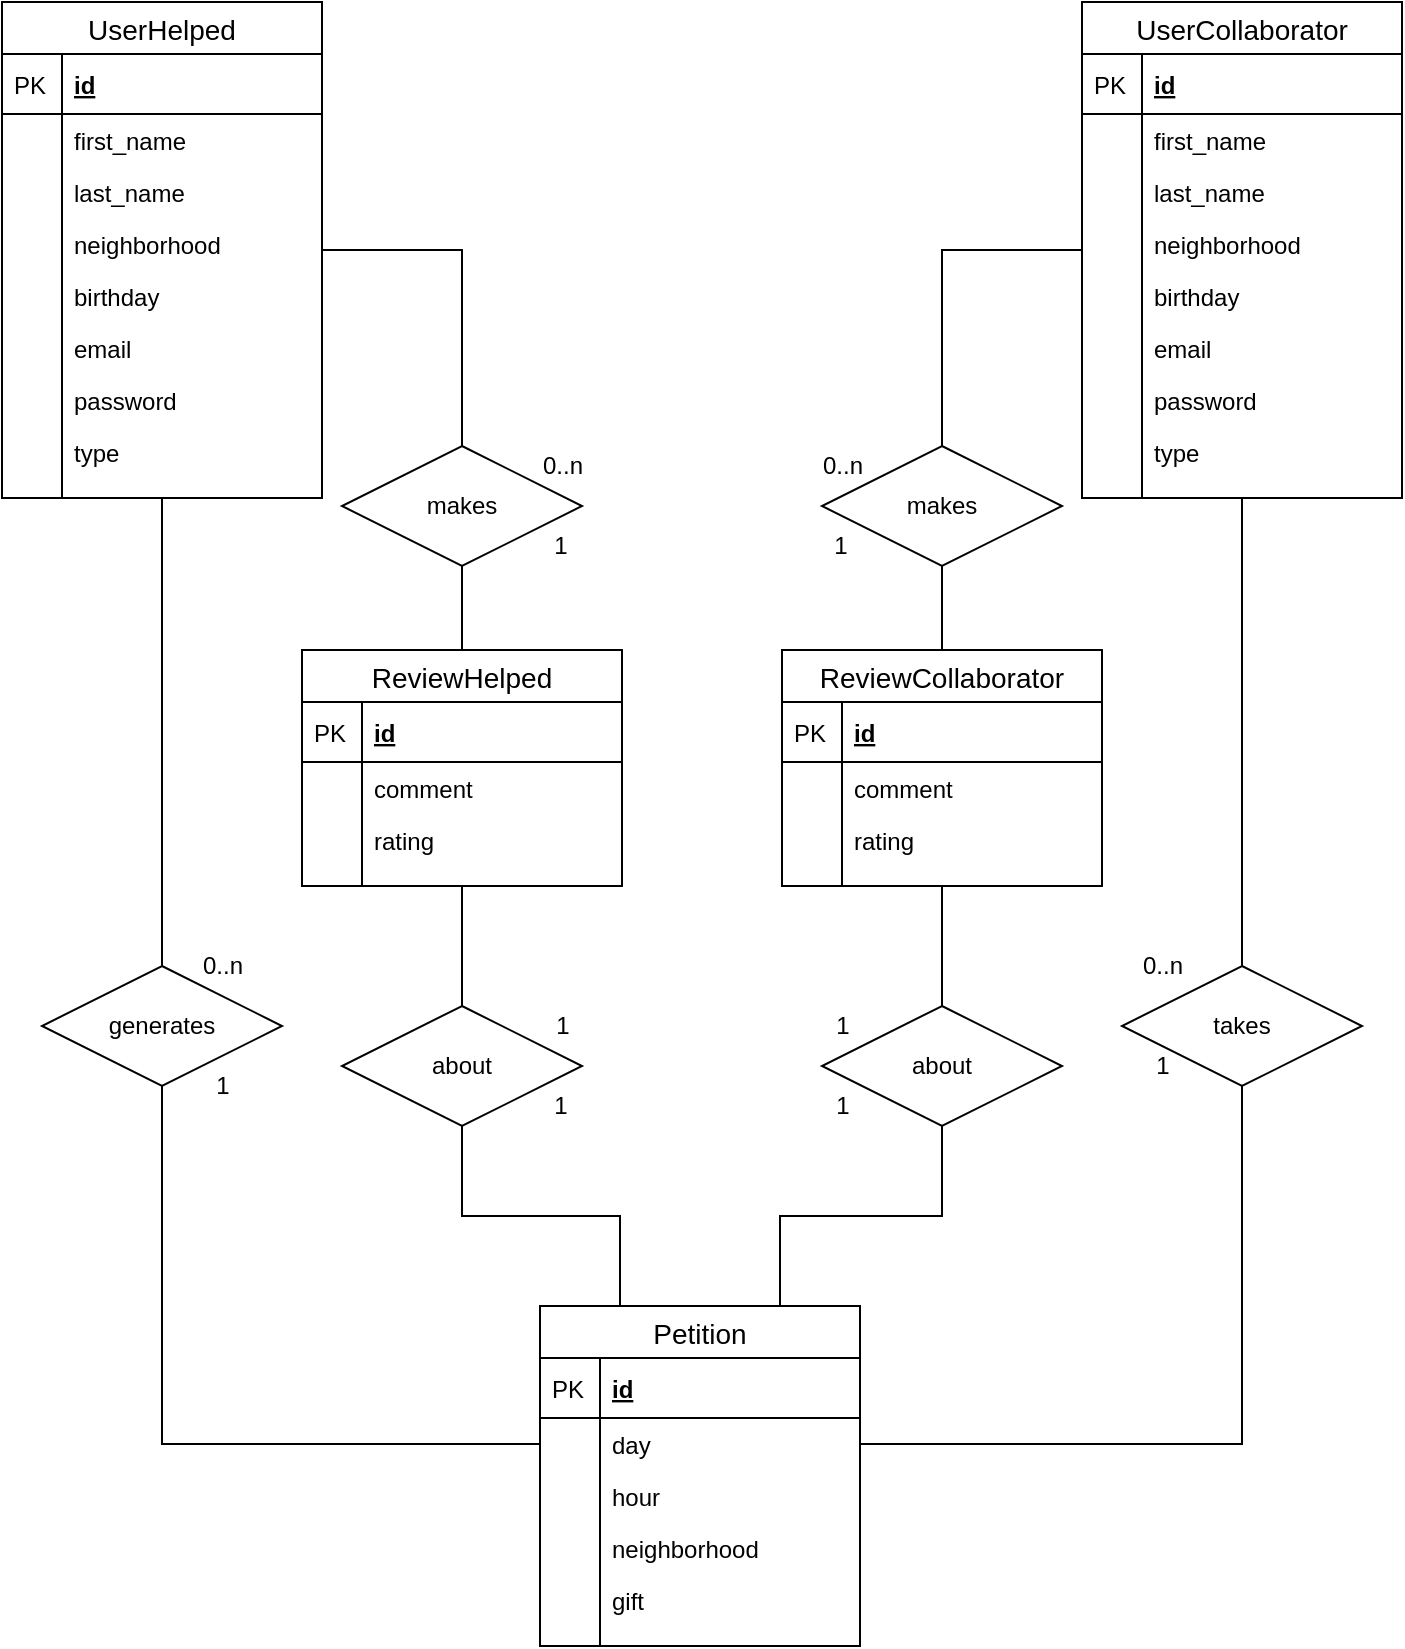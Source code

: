 <mxfile version="13.0.3" type="device"><diagram id="C5RBs43oDa-KdzZeNtuy" name="Page-1"><mxGraphModel dx="1335" dy="855" grid="1" gridSize="10" guides="1" tooltips="1" connect="1" arrows="1" fold="1" page="1" pageScale="1" pageWidth="827" pageHeight="1169" math="0" shadow="0"><root><mxCell id="WIyWlLk6GJQsqaUBKTNV-0"/><mxCell id="WIyWlLk6GJQsqaUBKTNV-1" parent="WIyWlLk6GJQsqaUBKTNV-0"/><mxCell id="f3C6N39xnUio38eXnWRF-38" style="edgeStyle=orthogonalEdgeStyle;rounded=0;orthogonalLoop=1;jettySize=auto;html=1;entryX=0;entryY=0.5;entryDx=0;entryDy=0;endArrow=none;endFill=0;" parent="WIyWlLk6GJQsqaUBKTNV-1" source="f3C6N39xnUio38eXnWRF-17" target="f3C6N39xnUio38eXnWRF-21" edge="1"><mxGeometry relative="1" as="geometry"/></mxCell><mxCell id="kAIzvlFUd5-eY4cflLXo-17" style="edgeStyle=orthogonalEdgeStyle;rounded=0;orthogonalLoop=1;jettySize=auto;html=1;endArrow=none;endFill=0;" parent="WIyWlLk6GJQsqaUBKTNV-1" source="f3C6N39xnUio38eXnWRF-17" target="f3C6N39xnUio38eXnWRF-0" edge="1"><mxGeometry relative="1" as="geometry"/></mxCell><mxCell id="f3C6N39xnUio38eXnWRF-17" value="generates" style="shape=rhombus;perimeter=rhombusPerimeter;whiteSpace=wrap;html=1;align=center;" parent="WIyWlLk6GJQsqaUBKTNV-1" vertex="1"><mxGeometry x="91" y="760" width="120" height="60" as="geometry"/></mxCell><mxCell id="f3C6N39xnUio38eXnWRF-43" style="edgeStyle=orthogonalEdgeStyle;rounded=0;orthogonalLoop=1;jettySize=auto;html=1;entryX=1;entryY=0.5;entryDx=0;entryDy=0;endArrow=none;endFill=0;" parent="WIyWlLk6GJQsqaUBKTNV-1" source="f3C6N39xnUio38eXnWRF-35" target="f3C6N39xnUio38eXnWRF-21" edge="1"><mxGeometry relative="1" as="geometry"/></mxCell><mxCell id="kAIzvlFUd5-eY4cflLXo-47" style="edgeStyle=orthogonalEdgeStyle;rounded=0;orthogonalLoop=1;jettySize=auto;html=1;exitX=0.5;exitY=0;exitDx=0;exitDy=0;endArrow=none;endFill=0;" parent="WIyWlLk6GJQsqaUBKTNV-1" source="f3C6N39xnUio38eXnWRF-35" target="kAIzvlFUd5-eY4cflLXo-0" edge="1"><mxGeometry relative="1" as="geometry"/></mxCell><mxCell id="f3C6N39xnUio38eXnWRF-35" value="takes" style="shape=rhombus;perimeter=rhombusPerimeter;whiteSpace=wrap;html=1;align=center;" parent="WIyWlLk6GJQsqaUBKTNV-1" vertex="1"><mxGeometry x="631" y="760" width="120" height="60" as="geometry"/></mxCell><mxCell id="kAIzvlFUd5-eY4cflLXo-40" style="edgeStyle=orthogonalEdgeStyle;rounded=0;orthogonalLoop=1;jettySize=auto;html=1;exitX=0.5;exitY=0;exitDx=0;exitDy=0;endArrow=none;endFill=0;" parent="WIyWlLk6GJQsqaUBKTNV-1" source="f3C6N39xnUio38eXnWRF-44" target="f3C6N39xnUio38eXnWRF-46" edge="1"><mxGeometry relative="1" as="geometry"/></mxCell><mxCell id="f3C6N39xnUio38eXnWRF-44" value="about" style="shape=rhombus;perimeter=rhombusPerimeter;whiteSpace=wrap;html=1;align=center;" parent="WIyWlLk6GJQsqaUBKTNV-1" vertex="1"><mxGeometry x="241" y="780" width="120" height="60" as="geometry"/></mxCell><mxCell id="f3C6N39xnUio38eXnWRF-58" style="edgeStyle=orthogonalEdgeStyle;rounded=0;orthogonalLoop=1;jettySize=auto;html=1;entryX=0.5;entryY=0;entryDx=0;entryDy=0;endArrow=none;endFill=0;" parent="WIyWlLk6GJQsqaUBKTNV-1" source="f3C6N39xnUio38eXnWRF-56" target="f3C6N39xnUio38eXnWRF-46" edge="1"><mxGeometry relative="1" as="geometry"/></mxCell><mxCell id="kAIzvlFUd5-eY4cflLXo-49" style="edgeStyle=orthogonalEdgeStyle;rounded=0;orthogonalLoop=1;jettySize=auto;html=1;exitX=0.5;exitY=0;exitDx=0;exitDy=0;endArrow=none;endFill=0;" parent="WIyWlLk6GJQsqaUBKTNV-1" source="f3C6N39xnUio38eXnWRF-56" target="f3C6N39xnUio38eXnWRF-0" edge="1"><mxGeometry relative="1" as="geometry"/></mxCell><mxCell id="f3C6N39xnUio38eXnWRF-56" value="makes" style="shape=rhombus;perimeter=rhombusPerimeter;whiteSpace=wrap;html=1;align=center;" parent="WIyWlLk6GJQsqaUBKTNV-1" vertex="1"><mxGeometry x="241" y="500" width="120" height="60" as="geometry"/></mxCell><mxCell id="f3C6N39xnUio38eXnWRF-59" value="0..n" style="text;html=1;align=center;verticalAlign=middle;resizable=0;points=[];autosize=1;" parent="WIyWlLk6GJQsqaUBKTNV-1" vertex="1"><mxGeometry x="331" y="500" width="40" height="20" as="geometry"/></mxCell><mxCell id="f3C6N39xnUio38eXnWRF-61" value="1" style="text;html=1;align=center;verticalAlign=middle;resizable=0;points=[];autosize=1;" parent="WIyWlLk6GJQsqaUBKTNV-1" vertex="1"><mxGeometry x="340" y="540" width="20" height="20" as="geometry"/></mxCell><mxCell id="f3C6N39xnUio38eXnWRF-64" value="1" style="text;html=1;align=center;verticalAlign=middle;resizable=0;points=[];autosize=1;" parent="WIyWlLk6GJQsqaUBKTNV-1" vertex="1"><mxGeometry x="340" y="820" width="20" height="20" as="geometry"/></mxCell><mxCell id="f3C6N39xnUio38eXnWRF-65" value="1" style="text;html=1;align=center;verticalAlign=middle;resizable=0;points=[];autosize=1;rotation=0;" parent="WIyWlLk6GJQsqaUBKTNV-1" vertex="1"><mxGeometry x="341" y="780" width="20" height="20" as="geometry"/></mxCell><mxCell id="f3C6N39xnUio38eXnWRF-66" value="0..n" style="text;html=1;align=center;verticalAlign=middle;resizable=0;points=[];autosize=1;" parent="WIyWlLk6GJQsqaUBKTNV-1" vertex="1"><mxGeometry x="631" y="750" width="40" height="20" as="geometry"/></mxCell><mxCell id="f3C6N39xnUio38eXnWRF-67" value="1" style="text;html=1;align=center;verticalAlign=middle;resizable=0;points=[];autosize=1;" parent="WIyWlLk6GJQsqaUBKTNV-1" vertex="1"><mxGeometry x="641" y="800" width="20" height="20" as="geometry"/></mxCell><mxCell id="f3C6N39xnUio38eXnWRF-68" value="0..n" style="text;html=1;align=center;verticalAlign=middle;resizable=0;points=[];autosize=1;" parent="WIyWlLk6GJQsqaUBKTNV-1" vertex="1"><mxGeometry x="161" y="750" width="40" height="20" as="geometry"/></mxCell><mxCell id="f3C6N39xnUio38eXnWRF-69" value="1" style="text;html=1;align=center;verticalAlign=middle;resizable=0;points=[];autosize=1;" parent="WIyWlLk6GJQsqaUBKTNV-1" vertex="1"><mxGeometry x="171" y="810" width="20" height="20" as="geometry"/></mxCell><mxCell id="kAIzvlFUd5-eY4cflLXo-36" style="edgeStyle=orthogonalEdgeStyle;rounded=0;orthogonalLoop=1;jettySize=auto;html=1;exitX=0.25;exitY=0;exitDx=0;exitDy=0;entryX=0.5;entryY=1;entryDx=0;entryDy=0;endArrow=none;endFill=0;" parent="WIyWlLk6GJQsqaUBKTNV-1" source="f3C6N39xnUio38eXnWRF-18" target="f3C6N39xnUio38eXnWRF-44" edge="1"><mxGeometry relative="1" as="geometry"/></mxCell><mxCell id="kAIzvlFUd5-eY4cflLXo-46" style="edgeStyle=orthogonalEdgeStyle;rounded=0;orthogonalLoop=1;jettySize=auto;html=1;exitX=0.75;exitY=0;exitDx=0;exitDy=0;entryX=0.5;entryY=1;entryDx=0;entryDy=0;endArrow=none;endFill=0;" parent="WIyWlLk6GJQsqaUBKTNV-1" source="f3C6N39xnUio38eXnWRF-18" target="kAIzvlFUd5-eY4cflLXo-37" edge="1"><mxGeometry relative="1" as="geometry"/></mxCell><mxCell id="f3C6N39xnUio38eXnWRF-18" value="Petition" style="swimlane;fontStyle=0;childLayout=stackLayout;horizontal=1;startSize=26;horizontalStack=0;resizeParent=1;resizeParentMax=0;resizeLast=0;collapsible=1;marginBottom=0;align=center;fontSize=14;" parent="WIyWlLk6GJQsqaUBKTNV-1" vertex="1"><mxGeometry x="340" y="930" width="160" height="170" as="geometry"/></mxCell><mxCell id="f3C6N39xnUio38eXnWRF-19" value="id" style="shape=partialRectangle;top=0;left=0;right=0;bottom=1;align=left;verticalAlign=middle;fillColor=none;spacingLeft=34;spacingRight=4;overflow=hidden;rotatable=0;points=[[0,0.5],[1,0.5]];portConstraint=eastwest;dropTarget=0;fontStyle=5;fontSize=12;" parent="f3C6N39xnUio38eXnWRF-18" vertex="1"><mxGeometry y="26" width="160" height="30" as="geometry"/></mxCell><mxCell id="f3C6N39xnUio38eXnWRF-20" value="PK" style="shape=partialRectangle;top=0;left=0;bottom=0;fillColor=none;align=left;verticalAlign=middle;spacingLeft=4;spacingRight=4;overflow=hidden;rotatable=0;points=[];portConstraint=eastwest;part=1;fontSize=12;" parent="f3C6N39xnUio38eXnWRF-19" vertex="1" connectable="0"><mxGeometry width="30" height="30" as="geometry"/></mxCell><mxCell id="f3C6N39xnUio38eXnWRF-21" value="day" style="shape=partialRectangle;top=0;left=0;right=0;bottom=0;align=left;verticalAlign=top;fillColor=none;spacingLeft=34;spacingRight=4;overflow=hidden;rotatable=0;points=[[0,0.5],[1,0.5]];portConstraint=eastwest;dropTarget=0;fontSize=12;" parent="f3C6N39xnUio38eXnWRF-18" vertex="1"><mxGeometry y="56" width="160" height="26" as="geometry"/></mxCell><mxCell id="f3C6N39xnUio38eXnWRF-22" value="" style="shape=partialRectangle;top=0;left=0;bottom=0;fillColor=none;align=left;verticalAlign=top;spacingLeft=4;spacingRight=4;overflow=hidden;rotatable=0;points=[];portConstraint=eastwest;part=1;fontSize=12;" parent="f3C6N39xnUio38eXnWRF-21" vertex="1" connectable="0"><mxGeometry width="30" height="26" as="geometry"/></mxCell><mxCell id="f3C6N39xnUio38eXnWRF-23" value="hour" style="shape=partialRectangle;top=0;left=0;right=0;bottom=0;align=left;verticalAlign=top;fillColor=none;spacingLeft=34;spacingRight=4;overflow=hidden;rotatable=0;points=[[0,0.5],[1,0.5]];portConstraint=eastwest;dropTarget=0;fontSize=12;" parent="f3C6N39xnUio38eXnWRF-18" vertex="1"><mxGeometry y="82" width="160" height="26" as="geometry"/></mxCell><mxCell id="f3C6N39xnUio38eXnWRF-24" value="" style="shape=partialRectangle;top=0;left=0;bottom=0;fillColor=none;align=left;verticalAlign=top;spacingLeft=4;spacingRight=4;overflow=hidden;rotatable=0;points=[];portConstraint=eastwest;part=1;fontSize=12;" parent="f3C6N39xnUio38eXnWRF-23" vertex="1" connectable="0"><mxGeometry width="30" height="26" as="geometry"/></mxCell><mxCell id="rt8wjHY4T3SGB63B9GJ3-4" value="neighborhood" style="shape=partialRectangle;top=0;left=0;right=0;bottom=0;align=left;verticalAlign=top;fillColor=none;spacingLeft=34;spacingRight=4;overflow=hidden;rotatable=0;points=[[0,0.5],[1,0.5]];portConstraint=eastwest;dropTarget=0;fontSize=12;" parent="f3C6N39xnUio38eXnWRF-18" vertex="1"><mxGeometry y="108" width="160" height="26" as="geometry"/></mxCell><mxCell id="rt8wjHY4T3SGB63B9GJ3-5" value="" style="shape=partialRectangle;top=0;left=0;bottom=0;fillColor=none;align=left;verticalAlign=top;spacingLeft=4;spacingRight=4;overflow=hidden;rotatable=0;points=[];portConstraint=eastwest;part=1;fontSize=12;" parent="rt8wjHY4T3SGB63B9GJ3-4" vertex="1" connectable="0"><mxGeometry width="30" height="26" as="geometry"/></mxCell><mxCell id="spzThq7aui8sDlk8ZXO5-0" value="gift" style="shape=partialRectangle;top=0;left=0;right=0;bottom=0;align=left;verticalAlign=top;fillColor=none;spacingLeft=34;spacingRight=4;overflow=hidden;rotatable=0;points=[[0,0.5],[1,0.5]];portConstraint=eastwest;dropTarget=0;fontSize=12;" parent="f3C6N39xnUio38eXnWRF-18" vertex="1"><mxGeometry y="134" width="160" height="26" as="geometry"/></mxCell><mxCell id="spzThq7aui8sDlk8ZXO5-1" value="" style="shape=partialRectangle;top=0;left=0;bottom=0;fillColor=none;align=left;verticalAlign=top;spacingLeft=4;spacingRight=4;overflow=hidden;rotatable=0;points=[];portConstraint=eastwest;part=1;fontSize=12;" parent="spzThq7aui8sDlk8ZXO5-0" vertex="1" connectable="0"><mxGeometry width="30" height="26" as="geometry"/></mxCell><mxCell id="f3C6N39xnUio38eXnWRF-33" value="" style="shape=partialRectangle;top=0;left=0;right=0;bottom=0;align=left;verticalAlign=top;fillColor=none;spacingLeft=34;spacingRight=4;overflow=hidden;rotatable=0;points=[[0,0.5],[1,0.5]];portConstraint=eastwest;dropTarget=0;fontSize=12;" parent="f3C6N39xnUio38eXnWRF-18" vertex="1"><mxGeometry y="160" width="160" height="10" as="geometry"/></mxCell><mxCell id="f3C6N39xnUio38eXnWRF-34" value="" style="shape=partialRectangle;top=0;left=0;bottom=0;fillColor=none;align=left;verticalAlign=top;spacingLeft=4;spacingRight=4;overflow=hidden;rotatable=0;points=[];portConstraint=eastwest;part=1;fontSize=12;" parent="f3C6N39xnUio38eXnWRF-33" vertex="1" connectable="0"><mxGeometry width="30" height="10" as="geometry"/></mxCell><mxCell id="kAIzvlFUd5-eY4cflLXo-41" style="edgeStyle=orthogonalEdgeStyle;rounded=0;orthogonalLoop=1;jettySize=auto;html=1;exitX=0.5;exitY=0;exitDx=0;exitDy=0;endArrow=none;endFill=0;" parent="WIyWlLk6GJQsqaUBKTNV-1" source="kAIzvlFUd5-eY4cflLXo-37" target="kAIzvlFUd5-eY4cflLXo-20" edge="1"><mxGeometry relative="1" as="geometry"/></mxCell><mxCell id="kAIzvlFUd5-eY4cflLXo-37" value="about" style="shape=rhombus;perimeter=rhombusPerimeter;whiteSpace=wrap;html=1;align=center;" parent="WIyWlLk6GJQsqaUBKTNV-1" vertex="1"><mxGeometry x="481" y="780" width="120" height="60" as="geometry"/></mxCell><mxCell id="kAIzvlFUd5-eY4cflLXo-38" value="1" style="text;html=1;align=center;verticalAlign=middle;resizable=0;points=[];autosize=1;" parent="WIyWlLk6GJQsqaUBKTNV-1" vertex="1"><mxGeometry x="481" y="820" width="20" height="20" as="geometry"/></mxCell><mxCell id="kAIzvlFUd5-eY4cflLXo-39" value="1" style="text;html=1;align=center;verticalAlign=middle;resizable=0;points=[];autosize=1;rotation=0;" parent="WIyWlLk6GJQsqaUBKTNV-1" vertex="1"><mxGeometry x="481" y="780" width="20" height="20" as="geometry"/></mxCell><mxCell id="f3C6N39xnUio38eXnWRF-46" value="ReviewHelped" style="swimlane;fontStyle=0;childLayout=stackLayout;horizontal=1;startSize=26;horizontalStack=0;resizeParent=1;resizeParentMax=0;resizeLast=0;collapsible=1;marginBottom=0;align=center;fontSize=14;" parent="WIyWlLk6GJQsqaUBKTNV-1" vertex="1"><mxGeometry x="221" y="602" width="160" height="118" as="geometry"/></mxCell><mxCell id="f3C6N39xnUio38eXnWRF-47" value="id" style="shape=partialRectangle;top=0;left=0;right=0;bottom=1;align=left;verticalAlign=middle;fillColor=none;spacingLeft=34;spacingRight=4;overflow=hidden;rotatable=0;points=[[0,0.5],[1,0.5]];portConstraint=eastwest;dropTarget=0;fontStyle=5;fontSize=12;" parent="f3C6N39xnUio38eXnWRF-46" vertex="1"><mxGeometry y="26" width="160" height="30" as="geometry"/></mxCell><mxCell id="f3C6N39xnUio38eXnWRF-48" value="PK" style="shape=partialRectangle;top=0;left=0;bottom=0;fillColor=none;align=left;verticalAlign=middle;spacingLeft=4;spacingRight=4;overflow=hidden;rotatable=0;points=[];portConstraint=eastwest;part=1;fontSize=12;" parent="f3C6N39xnUio38eXnWRF-47" vertex="1" connectable="0"><mxGeometry width="30" height="30" as="geometry"/></mxCell><mxCell id="f3C6N39xnUio38eXnWRF-49" value="comment" style="shape=partialRectangle;top=0;left=0;right=0;bottom=0;align=left;verticalAlign=top;fillColor=none;spacingLeft=34;spacingRight=4;overflow=hidden;rotatable=0;points=[[0,0.5],[1,0.5]];portConstraint=eastwest;dropTarget=0;fontSize=12;" parent="f3C6N39xnUio38eXnWRF-46" vertex="1"><mxGeometry y="56" width="160" height="26" as="geometry"/></mxCell><mxCell id="f3C6N39xnUio38eXnWRF-50" value="" style="shape=partialRectangle;top=0;left=0;bottom=0;fillColor=none;align=left;verticalAlign=top;spacingLeft=4;spacingRight=4;overflow=hidden;rotatable=0;points=[];portConstraint=eastwest;part=1;fontSize=12;" parent="f3C6N39xnUio38eXnWRF-49" vertex="1" connectable="0"><mxGeometry width="30" height="26" as="geometry"/></mxCell><mxCell id="f3C6N39xnUio38eXnWRF-51" value="rating" style="shape=partialRectangle;top=0;left=0;right=0;bottom=0;align=left;verticalAlign=top;fillColor=none;spacingLeft=34;spacingRight=4;overflow=hidden;rotatable=0;points=[[0,0.5],[1,0.5]];portConstraint=eastwest;dropTarget=0;fontSize=12;" parent="f3C6N39xnUio38eXnWRF-46" vertex="1"><mxGeometry y="82" width="160" height="26" as="geometry"/></mxCell><mxCell id="f3C6N39xnUio38eXnWRF-52" value="" style="shape=partialRectangle;top=0;left=0;bottom=0;fillColor=none;align=left;verticalAlign=top;spacingLeft=4;spacingRight=4;overflow=hidden;rotatable=0;points=[];portConstraint=eastwest;part=1;fontSize=12;" parent="f3C6N39xnUio38eXnWRF-51" vertex="1" connectable="0"><mxGeometry width="30" height="26" as="geometry"/></mxCell><mxCell id="f3C6N39xnUio38eXnWRF-53" value="" style="shape=partialRectangle;top=0;left=0;right=0;bottom=0;align=left;verticalAlign=top;fillColor=none;spacingLeft=34;spacingRight=4;overflow=hidden;rotatable=0;points=[[0,0.5],[1,0.5]];portConstraint=eastwest;dropTarget=0;fontSize=12;" parent="f3C6N39xnUio38eXnWRF-46" vertex="1"><mxGeometry y="108" width="160" height="10" as="geometry"/></mxCell><mxCell id="f3C6N39xnUio38eXnWRF-54" value="" style="shape=partialRectangle;top=0;left=0;bottom=0;fillColor=none;align=left;verticalAlign=top;spacingLeft=4;spacingRight=4;overflow=hidden;rotatable=0;points=[];portConstraint=eastwest;part=1;fontSize=12;" parent="f3C6N39xnUio38eXnWRF-53" vertex="1" connectable="0"><mxGeometry width="30" height="10" as="geometry"/></mxCell><mxCell id="kAIzvlFUd5-eY4cflLXo-45" style="edgeStyle=orthogonalEdgeStyle;rounded=0;orthogonalLoop=1;jettySize=auto;html=1;exitX=0.5;exitY=0;exitDx=0;exitDy=0;entryX=0.5;entryY=1;entryDx=0;entryDy=0;endArrow=none;endFill=0;" parent="WIyWlLk6GJQsqaUBKTNV-1" source="kAIzvlFUd5-eY4cflLXo-20" target="kAIzvlFUd5-eY4cflLXo-42" edge="1"><mxGeometry relative="1" as="geometry"/></mxCell><mxCell id="kAIzvlFUd5-eY4cflLXo-20" value="ReviewCollaborator" style="swimlane;fontStyle=0;childLayout=stackLayout;horizontal=1;startSize=26;horizontalStack=0;resizeParent=1;resizeParentMax=0;resizeLast=0;collapsible=1;marginBottom=0;align=center;fontSize=14;" parent="WIyWlLk6GJQsqaUBKTNV-1" vertex="1"><mxGeometry x="461" y="602" width="160" height="118" as="geometry"/></mxCell><mxCell id="kAIzvlFUd5-eY4cflLXo-21" value="id" style="shape=partialRectangle;top=0;left=0;right=0;bottom=1;align=left;verticalAlign=middle;fillColor=none;spacingLeft=34;spacingRight=4;overflow=hidden;rotatable=0;points=[[0,0.5],[1,0.5]];portConstraint=eastwest;dropTarget=0;fontStyle=5;fontSize=12;" parent="kAIzvlFUd5-eY4cflLXo-20" vertex="1"><mxGeometry y="26" width="160" height="30" as="geometry"/></mxCell><mxCell id="kAIzvlFUd5-eY4cflLXo-22" value="PK" style="shape=partialRectangle;top=0;left=0;bottom=0;fillColor=none;align=left;verticalAlign=middle;spacingLeft=4;spacingRight=4;overflow=hidden;rotatable=0;points=[];portConstraint=eastwest;part=1;fontSize=12;" parent="kAIzvlFUd5-eY4cflLXo-21" vertex="1" connectable="0"><mxGeometry width="30" height="30" as="geometry"/></mxCell><mxCell id="kAIzvlFUd5-eY4cflLXo-23" value="comment" style="shape=partialRectangle;top=0;left=0;right=0;bottom=0;align=left;verticalAlign=top;fillColor=none;spacingLeft=34;spacingRight=4;overflow=hidden;rotatable=0;points=[[0,0.5],[1,0.5]];portConstraint=eastwest;dropTarget=0;fontSize=12;" parent="kAIzvlFUd5-eY4cflLXo-20" vertex="1"><mxGeometry y="56" width="160" height="26" as="geometry"/></mxCell><mxCell id="kAIzvlFUd5-eY4cflLXo-24" value="" style="shape=partialRectangle;top=0;left=0;bottom=0;fillColor=none;align=left;verticalAlign=top;spacingLeft=4;spacingRight=4;overflow=hidden;rotatable=0;points=[];portConstraint=eastwest;part=1;fontSize=12;" parent="kAIzvlFUd5-eY4cflLXo-23" vertex="1" connectable="0"><mxGeometry width="30" height="26" as="geometry"/></mxCell><mxCell id="kAIzvlFUd5-eY4cflLXo-25" value="rating" style="shape=partialRectangle;top=0;left=0;right=0;bottom=0;align=left;verticalAlign=top;fillColor=none;spacingLeft=34;spacingRight=4;overflow=hidden;rotatable=0;points=[[0,0.5],[1,0.5]];portConstraint=eastwest;dropTarget=0;fontSize=12;" parent="kAIzvlFUd5-eY4cflLXo-20" vertex="1"><mxGeometry y="82" width="160" height="26" as="geometry"/></mxCell><mxCell id="kAIzvlFUd5-eY4cflLXo-26" value="" style="shape=partialRectangle;top=0;left=0;bottom=0;fillColor=none;align=left;verticalAlign=top;spacingLeft=4;spacingRight=4;overflow=hidden;rotatable=0;points=[];portConstraint=eastwest;part=1;fontSize=12;" parent="kAIzvlFUd5-eY4cflLXo-25" vertex="1" connectable="0"><mxGeometry width="30" height="26" as="geometry"/></mxCell><mxCell id="kAIzvlFUd5-eY4cflLXo-27" value="" style="shape=partialRectangle;top=0;left=0;right=0;bottom=0;align=left;verticalAlign=top;fillColor=none;spacingLeft=34;spacingRight=4;overflow=hidden;rotatable=0;points=[[0,0.5],[1,0.5]];portConstraint=eastwest;dropTarget=0;fontSize=12;" parent="kAIzvlFUd5-eY4cflLXo-20" vertex="1"><mxGeometry y="108" width="160" height="10" as="geometry"/></mxCell><mxCell id="kAIzvlFUd5-eY4cflLXo-28" value="" style="shape=partialRectangle;top=0;left=0;bottom=0;fillColor=none;align=left;verticalAlign=top;spacingLeft=4;spacingRight=4;overflow=hidden;rotatable=0;points=[];portConstraint=eastwest;part=1;fontSize=12;" parent="kAIzvlFUd5-eY4cflLXo-27" vertex="1" connectable="0"><mxGeometry width="30" height="10" as="geometry"/></mxCell><mxCell id="kAIzvlFUd5-eY4cflLXo-48" style="edgeStyle=orthogonalEdgeStyle;rounded=0;orthogonalLoop=1;jettySize=auto;html=1;exitX=0.5;exitY=0;exitDx=0;exitDy=0;endArrow=none;endFill=0;" parent="WIyWlLk6GJQsqaUBKTNV-1" source="kAIzvlFUd5-eY4cflLXo-42" target="kAIzvlFUd5-eY4cflLXo-0" edge="1"><mxGeometry relative="1" as="geometry"/></mxCell><mxCell id="kAIzvlFUd5-eY4cflLXo-42" value="makes" style="shape=rhombus;perimeter=rhombusPerimeter;whiteSpace=wrap;html=1;align=center;" parent="WIyWlLk6GJQsqaUBKTNV-1" vertex="1"><mxGeometry x="481" y="500" width="120" height="60" as="geometry"/></mxCell><mxCell id="kAIzvlFUd5-eY4cflLXo-43" value="0..n" style="text;html=1;align=center;verticalAlign=middle;resizable=0;points=[];autosize=1;" parent="WIyWlLk6GJQsqaUBKTNV-1" vertex="1"><mxGeometry x="471" y="500" width="40" height="20" as="geometry"/></mxCell><mxCell id="kAIzvlFUd5-eY4cflLXo-44" value="1" style="text;html=1;align=center;verticalAlign=middle;resizable=0;points=[];autosize=1;" parent="WIyWlLk6GJQsqaUBKTNV-1" vertex="1"><mxGeometry x="480" y="540" width="20" height="20" as="geometry"/></mxCell><mxCell id="f3C6N39xnUio38eXnWRF-0" value="UserHelped" style="swimlane;fontStyle=0;childLayout=stackLayout;horizontal=1;startSize=26;horizontalStack=0;resizeParent=1;resizeParentMax=0;resizeLast=0;collapsible=1;marginBottom=0;align=center;fontSize=14;" parent="WIyWlLk6GJQsqaUBKTNV-1" vertex="1"><mxGeometry x="71" y="278" width="160" height="248" as="geometry"/></mxCell><mxCell id="f3C6N39xnUio38eXnWRF-1" value="id" style="shape=partialRectangle;top=0;left=0;right=0;bottom=1;align=left;verticalAlign=middle;fillColor=none;spacingLeft=34;spacingRight=4;overflow=hidden;rotatable=0;points=[[0,0.5],[1,0.5]];portConstraint=eastwest;dropTarget=0;fontStyle=5;fontSize=12;" parent="f3C6N39xnUio38eXnWRF-0" vertex="1"><mxGeometry y="26" width="160" height="30" as="geometry"/></mxCell><mxCell id="f3C6N39xnUio38eXnWRF-2" value="PK" style="shape=partialRectangle;top=0;left=0;bottom=0;fillColor=none;align=left;verticalAlign=middle;spacingLeft=4;spacingRight=4;overflow=hidden;rotatable=0;points=[];portConstraint=eastwest;part=1;fontSize=12;" parent="f3C6N39xnUio38eXnWRF-1" vertex="1" connectable="0"><mxGeometry width="30" height="30" as="geometry"/></mxCell><mxCell id="f3C6N39xnUio38eXnWRF-3" value="first_name" style="shape=partialRectangle;top=0;left=0;right=0;bottom=0;align=left;verticalAlign=top;fillColor=none;spacingLeft=34;spacingRight=4;overflow=hidden;rotatable=0;points=[[0,0.5],[1,0.5]];portConstraint=eastwest;dropTarget=0;fontSize=12;" parent="f3C6N39xnUio38eXnWRF-0" vertex="1"><mxGeometry y="56" width="160" height="26" as="geometry"/></mxCell><mxCell id="f3C6N39xnUio38eXnWRF-4" value="" style="shape=partialRectangle;top=0;left=0;bottom=0;fillColor=none;align=left;verticalAlign=top;spacingLeft=4;spacingRight=4;overflow=hidden;rotatable=0;points=[];portConstraint=eastwest;part=1;fontSize=12;" parent="f3C6N39xnUio38eXnWRF-3" vertex="1" connectable="0"><mxGeometry width="30" height="26" as="geometry"/></mxCell><mxCell id="f3C6N39xnUio38eXnWRF-5" value="last_name" style="shape=partialRectangle;top=0;left=0;right=0;bottom=0;align=left;verticalAlign=top;fillColor=none;spacingLeft=34;spacingRight=4;overflow=hidden;rotatable=0;points=[[0,0.5],[1,0.5]];portConstraint=eastwest;dropTarget=0;fontSize=12;" parent="f3C6N39xnUio38eXnWRF-0" vertex="1"><mxGeometry y="82" width="160" height="26" as="geometry"/></mxCell><mxCell id="f3C6N39xnUio38eXnWRF-6" value="" style="shape=partialRectangle;top=0;left=0;bottom=0;fillColor=none;align=left;verticalAlign=top;spacingLeft=4;spacingRight=4;overflow=hidden;rotatable=0;points=[];portConstraint=eastwest;part=1;fontSize=12;" parent="f3C6N39xnUio38eXnWRF-5" vertex="1" connectable="0"><mxGeometry width="30" height="26" as="geometry"/></mxCell><mxCell id="rt8wjHY4T3SGB63B9GJ3-0" value="neighborhood" style="shape=partialRectangle;top=0;left=0;right=0;bottom=0;align=left;verticalAlign=top;fillColor=none;spacingLeft=34;spacingRight=4;overflow=hidden;rotatable=0;points=[[0,0.5],[1,0.5]];portConstraint=eastwest;dropTarget=0;fontSize=12;" parent="f3C6N39xnUio38eXnWRF-0" vertex="1"><mxGeometry y="108" width="160" height="26" as="geometry"/></mxCell><mxCell id="rt8wjHY4T3SGB63B9GJ3-1" value="" style="shape=partialRectangle;top=0;left=0;bottom=0;fillColor=none;align=left;verticalAlign=top;spacingLeft=4;spacingRight=4;overflow=hidden;rotatable=0;points=[];portConstraint=eastwest;part=1;fontSize=12;" parent="rt8wjHY4T3SGB63B9GJ3-0" vertex="1" connectable="0"><mxGeometry width="30" height="26" as="geometry"/></mxCell><mxCell id="f3C6N39xnUio38eXnWRF-7" value="birthday" style="shape=partialRectangle;top=0;left=0;right=0;bottom=0;align=left;verticalAlign=top;fillColor=none;spacingLeft=34;spacingRight=4;overflow=hidden;rotatable=0;points=[[0,0.5],[1,0.5]];portConstraint=eastwest;dropTarget=0;fontSize=12;" parent="f3C6N39xnUio38eXnWRF-0" vertex="1"><mxGeometry y="134" width="160" height="26" as="geometry"/></mxCell><mxCell id="f3C6N39xnUio38eXnWRF-8" value="" style="shape=partialRectangle;top=0;left=0;bottom=0;fillColor=none;align=left;verticalAlign=top;spacingLeft=4;spacingRight=4;overflow=hidden;rotatable=0;points=[];portConstraint=eastwest;part=1;fontSize=12;" parent="f3C6N39xnUio38eXnWRF-7" vertex="1" connectable="0"><mxGeometry width="30" height="26" as="geometry"/></mxCell><mxCell id="f3C6N39xnUio38eXnWRF-11" value="email" style="shape=partialRectangle;top=0;left=0;right=0;bottom=0;align=left;verticalAlign=top;fillColor=none;spacingLeft=34;spacingRight=4;overflow=hidden;rotatable=0;points=[[0,0.5],[1,0.5]];portConstraint=eastwest;dropTarget=0;fontSize=12;" parent="f3C6N39xnUio38eXnWRF-0" vertex="1"><mxGeometry y="160" width="160" height="26" as="geometry"/></mxCell><mxCell id="f3C6N39xnUio38eXnWRF-12" value="" style="shape=partialRectangle;top=0;left=0;bottom=0;fillColor=none;align=left;verticalAlign=top;spacingLeft=4;spacingRight=4;overflow=hidden;rotatable=0;points=[];portConstraint=eastwest;part=1;fontSize=12;" parent="f3C6N39xnUio38eXnWRF-11" vertex="1" connectable="0"><mxGeometry width="30" height="26" as="geometry"/></mxCell><mxCell id="f3C6N39xnUio38eXnWRF-13" value="password" style="shape=partialRectangle;top=0;left=0;right=0;bottom=0;align=left;verticalAlign=top;fillColor=none;spacingLeft=34;spacingRight=4;overflow=hidden;rotatable=0;points=[[0,0.5],[1,0.5]];portConstraint=eastwest;dropTarget=0;fontSize=12;" parent="f3C6N39xnUio38eXnWRF-0" vertex="1"><mxGeometry y="186" width="160" height="26" as="geometry"/></mxCell><mxCell id="f3C6N39xnUio38eXnWRF-14" value="" style="shape=partialRectangle;top=0;left=0;bottom=0;fillColor=none;align=left;verticalAlign=top;spacingLeft=4;spacingRight=4;overflow=hidden;rotatable=0;points=[];portConstraint=eastwest;part=1;fontSize=12;" parent="f3C6N39xnUio38eXnWRF-13" vertex="1" connectable="0"><mxGeometry width="30" height="26" as="geometry"/></mxCell><mxCell id="f3C6N39xnUio38eXnWRF-15" value="type" style="shape=partialRectangle;top=0;left=0;right=0;bottom=0;align=left;verticalAlign=top;fillColor=none;spacingLeft=34;spacingRight=4;overflow=hidden;rotatable=0;points=[[0,0.5],[1,0.5]];portConstraint=eastwest;dropTarget=0;fontSize=12;" parent="f3C6N39xnUio38eXnWRF-0" vertex="1"><mxGeometry y="212" width="160" height="26" as="geometry"/></mxCell><mxCell id="f3C6N39xnUio38eXnWRF-16" value="" style="shape=partialRectangle;top=0;left=0;bottom=0;fillColor=none;align=left;verticalAlign=top;spacingLeft=4;spacingRight=4;overflow=hidden;rotatable=0;points=[];portConstraint=eastwest;part=1;fontSize=12;" parent="f3C6N39xnUio38eXnWRF-15" vertex="1" connectable="0"><mxGeometry width="30" height="26" as="geometry"/></mxCell><mxCell id="f3C6N39xnUio38eXnWRF-9" value="" style="shape=partialRectangle;top=0;left=0;right=0;bottom=0;align=left;verticalAlign=top;fillColor=none;spacingLeft=34;spacingRight=4;overflow=hidden;rotatable=0;points=[[0,0.5],[1,0.5]];portConstraint=eastwest;dropTarget=0;fontSize=12;" parent="f3C6N39xnUio38eXnWRF-0" vertex="1"><mxGeometry y="238" width="160" height="10" as="geometry"/></mxCell><mxCell id="f3C6N39xnUio38eXnWRF-10" value="" style="shape=partialRectangle;top=0;left=0;bottom=0;fillColor=none;align=left;verticalAlign=top;spacingLeft=4;spacingRight=4;overflow=hidden;rotatable=0;points=[];portConstraint=eastwest;part=1;fontSize=12;" parent="f3C6N39xnUio38eXnWRF-9" vertex="1" connectable="0"><mxGeometry width="30" height="10" as="geometry"/></mxCell><mxCell id="kAIzvlFUd5-eY4cflLXo-0" value="UserCollaborator" style="swimlane;fontStyle=0;childLayout=stackLayout;horizontal=1;startSize=26;horizontalStack=0;resizeParent=1;resizeParentMax=0;resizeLast=0;collapsible=1;marginBottom=0;align=center;fontSize=14;" parent="WIyWlLk6GJQsqaUBKTNV-1" vertex="1"><mxGeometry x="611" y="278" width="160" height="248" as="geometry"/></mxCell><mxCell id="kAIzvlFUd5-eY4cflLXo-1" value="id" style="shape=partialRectangle;top=0;left=0;right=0;bottom=1;align=left;verticalAlign=middle;fillColor=none;spacingLeft=34;spacingRight=4;overflow=hidden;rotatable=0;points=[[0,0.5],[1,0.5]];portConstraint=eastwest;dropTarget=0;fontStyle=5;fontSize=12;" parent="kAIzvlFUd5-eY4cflLXo-0" vertex="1"><mxGeometry y="26" width="160" height="30" as="geometry"/></mxCell><mxCell id="kAIzvlFUd5-eY4cflLXo-2" value="PK" style="shape=partialRectangle;top=0;left=0;bottom=0;fillColor=none;align=left;verticalAlign=middle;spacingLeft=4;spacingRight=4;overflow=hidden;rotatable=0;points=[];portConstraint=eastwest;part=1;fontSize=12;" parent="kAIzvlFUd5-eY4cflLXo-1" vertex="1" connectable="0"><mxGeometry width="30" height="30" as="geometry"/></mxCell><mxCell id="kAIzvlFUd5-eY4cflLXo-3" value="first_name" style="shape=partialRectangle;top=0;left=0;right=0;bottom=0;align=left;verticalAlign=top;fillColor=none;spacingLeft=34;spacingRight=4;overflow=hidden;rotatable=0;points=[[0,0.5],[1,0.5]];portConstraint=eastwest;dropTarget=0;fontSize=12;" parent="kAIzvlFUd5-eY4cflLXo-0" vertex="1"><mxGeometry y="56" width="160" height="26" as="geometry"/></mxCell><mxCell id="kAIzvlFUd5-eY4cflLXo-4" value="" style="shape=partialRectangle;top=0;left=0;bottom=0;fillColor=none;align=left;verticalAlign=top;spacingLeft=4;spacingRight=4;overflow=hidden;rotatable=0;points=[];portConstraint=eastwest;part=1;fontSize=12;" parent="kAIzvlFUd5-eY4cflLXo-3" vertex="1" connectable="0"><mxGeometry width="30" height="26" as="geometry"/></mxCell><mxCell id="kAIzvlFUd5-eY4cflLXo-5" value="last_name" style="shape=partialRectangle;top=0;left=0;right=0;bottom=0;align=left;verticalAlign=top;fillColor=none;spacingLeft=34;spacingRight=4;overflow=hidden;rotatable=0;points=[[0,0.5],[1,0.5]];portConstraint=eastwest;dropTarget=0;fontSize=12;" parent="kAIzvlFUd5-eY4cflLXo-0" vertex="1"><mxGeometry y="82" width="160" height="26" as="geometry"/></mxCell><mxCell id="kAIzvlFUd5-eY4cflLXo-6" value="" style="shape=partialRectangle;top=0;left=0;bottom=0;fillColor=none;align=left;verticalAlign=top;spacingLeft=4;spacingRight=4;overflow=hidden;rotatable=0;points=[];portConstraint=eastwest;part=1;fontSize=12;" parent="kAIzvlFUd5-eY4cflLXo-5" vertex="1" connectable="0"><mxGeometry width="30" height="26" as="geometry"/></mxCell><mxCell id="rt8wjHY4T3SGB63B9GJ3-2" value="neighborhood" style="shape=partialRectangle;top=0;left=0;right=0;bottom=0;align=left;verticalAlign=top;fillColor=none;spacingLeft=34;spacingRight=4;overflow=hidden;rotatable=0;points=[[0,0.5],[1,0.5]];portConstraint=eastwest;dropTarget=0;fontSize=12;" parent="kAIzvlFUd5-eY4cflLXo-0" vertex="1"><mxGeometry y="108" width="160" height="26" as="geometry"/></mxCell><mxCell id="rt8wjHY4T3SGB63B9GJ3-3" value="" style="shape=partialRectangle;top=0;left=0;bottom=0;fillColor=none;align=left;verticalAlign=top;spacingLeft=4;spacingRight=4;overflow=hidden;rotatable=0;points=[];portConstraint=eastwest;part=1;fontSize=12;" parent="rt8wjHY4T3SGB63B9GJ3-2" vertex="1" connectable="0"><mxGeometry width="30" height="26" as="geometry"/></mxCell><mxCell id="kAIzvlFUd5-eY4cflLXo-7" value="birthday" style="shape=partialRectangle;top=0;left=0;right=0;bottom=0;align=left;verticalAlign=top;fillColor=none;spacingLeft=34;spacingRight=4;overflow=hidden;rotatable=0;points=[[0,0.5],[1,0.5]];portConstraint=eastwest;dropTarget=0;fontSize=12;" parent="kAIzvlFUd5-eY4cflLXo-0" vertex="1"><mxGeometry y="134" width="160" height="26" as="geometry"/></mxCell><mxCell id="kAIzvlFUd5-eY4cflLXo-8" value="" style="shape=partialRectangle;top=0;left=0;bottom=0;fillColor=none;align=left;verticalAlign=top;spacingLeft=4;spacingRight=4;overflow=hidden;rotatable=0;points=[];portConstraint=eastwest;part=1;fontSize=12;" parent="kAIzvlFUd5-eY4cflLXo-7" vertex="1" connectable="0"><mxGeometry width="30" height="26" as="geometry"/></mxCell><mxCell id="kAIzvlFUd5-eY4cflLXo-9" value="email" style="shape=partialRectangle;top=0;left=0;right=0;bottom=0;align=left;verticalAlign=top;fillColor=none;spacingLeft=34;spacingRight=4;overflow=hidden;rotatable=0;points=[[0,0.5],[1,0.5]];portConstraint=eastwest;dropTarget=0;fontSize=12;" parent="kAIzvlFUd5-eY4cflLXo-0" vertex="1"><mxGeometry y="160" width="160" height="26" as="geometry"/></mxCell><mxCell id="kAIzvlFUd5-eY4cflLXo-10" value="" style="shape=partialRectangle;top=0;left=0;bottom=0;fillColor=none;align=left;verticalAlign=top;spacingLeft=4;spacingRight=4;overflow=hidden;rotatable=0;points=[];portConstraint=eastwest;part=1;fontSize=12;" parent="kAIzvlFUd5-eY4cflLXo-9" vertex="1" connectable="0"><mxGeometry width="30" height="26" as="geometry"/></mxCell><mxCell id="kAIzvlFUd5-eY4cflLXo-11" value="password" style="shape=partialRectangle;top=0;left=0;right=0;bottom=0;align=left;verticalAlign=top;fillColor=none;spacingLeft=34;spacingRight=4;overflow=hidden;rotatable=0;points=[[0,0.5],[1,0.5]];portConstraint=eastwest;dropTarget=0;fontSize=12;" parent="kAIzvlFUd5-eY4cflLXo-0" vertex="1"><mxGeometry y="186" width="160" height="26" as="geometry"/></mxCell><mxCell id="kAIzvlFUd5-eY4cflLXo-12" value="" style="shape=partialRectangle;top=0;left=0;bottom=0;fillColor=none;align=left;verticalAlign=top;spacingLeft=4;spacingRight=4;overflow=hidden;rotatable=0;points=[];portConstraint=eastwest;part=1;fontSize=12;" parent="kAIzvlFUd5-eY4cflLXo-11" vertex="1" connectable="0"><mxGeometry width="30" height="26" as="geometry"/></mxCell><mxCell id="kAIzvlFUd5-eY4cflLXo-13" value="type" style="shape=partialRectangle;top=0;left=0;right=0;bottom=0;align=left;verticalAlign=top;fillColor=none;spacingLeft=34;spacingRight=4;overflow=hidden;rotatable=0;points=[[0,0.5],[1,0.5]];portConstraint=eastwest;dropTarget=0;fontSize=12;" parent="kAIzvlFUd5-eY4cflLXo-0" vertex="1"><mxGeometry y="212" width="160" height="26" as="geometry"/></mxCell><mxCell id="kAIzvlFUd5-eY4cflLXo-14" value="" style="shape=partialRectangle;top=0;left=0;bottom=0;fillColor=none;align=left;verticalAlign=top;spacingLeft=4;spacingRight=4;overflow=hidden;rotatable=0;points=[];portConstraint=eastwest;part=1;fontSize=12;" parent="kAIzvlFUd5-eY4cflLXo-13" vertex="1" connectable="0"><mxGeometry width="30" height="26" as="geometry"/></mxCell><mxCell id="kAIzvlFUd5-eY4cflLXo-15" value="" style="shape=partialRectangle;top=0;left=0;right=0;bottom=0;align=left;verticalAlign=top;fillColor=none;spacingLeft=34;spacingRight=4;overflow=hidden;rotatable=0;points=[[0,0.5],[1,0.5]];portConstraint=eastwest;dropTarget=0;fontSize=12;" parent="kAIzvlFUd5-eY4cflLXo-0" vertex="1"><mxGeometry y="238" width="160" height="10" as="geometry"/></mxCell><mxCell id="kAIzvlFUd5-eY4cflLXo-16" value="" style="shape=partialRectangle;top=0;left=0;bottom=0;fillColor=none;align=left;verticalAlign=top;spacingLeft=4;spacingRight=4;overflow=hidden;rotatable=0;points=[];portConstraint=eastwest;part=1;fontSize=12;" parent="kAIzvlFUd5-eY4cflLXo-15" vertex="1" connectable="0"><mxGeometry width="30" height="10" as="geometry"/></mxCell></root></mxGraphModel></diagram></mxfile>